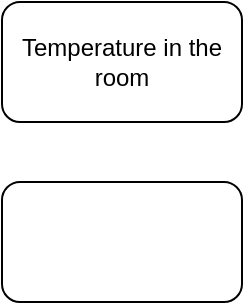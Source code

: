 <mxfile version="20.4.0" type="device"><diagram id="gsaoSAt88oiB0-V-JJ0o" name="1 oldal"><mxGraphModel dx="1038" dy="579" grid="1" gridSize="10" guides="1" tooltips="1" connect="1" arrows="1" fold="1" page="1" pageScale="1" pageWidth="827" pageHeight="1169" math="0" shadow="0"><root><mxCell id="0"/><mxCell id="1" parent="0"/><mxCell id="RYMnfDCOEzjXexaJMY2L-1" value="Temperature in the room" style="rounded=1;whiteSpace=wrap;html=1;" vertex="1" parent="1"><mxGeometry x="110" y="100" width="120" height="60" as="geometry"/></mxCell><mxCell id="RYMnfDCOEzjXexaJMY2L-2" value="" style="rounded=1;whiteSpace=wrap;html=1;" vertex="1" parent="1"><mxGeometry x="110" y="190" width="120" height="60" as="geometry"/></mxCell></root></mxGraphModel></diagram></mxfile>